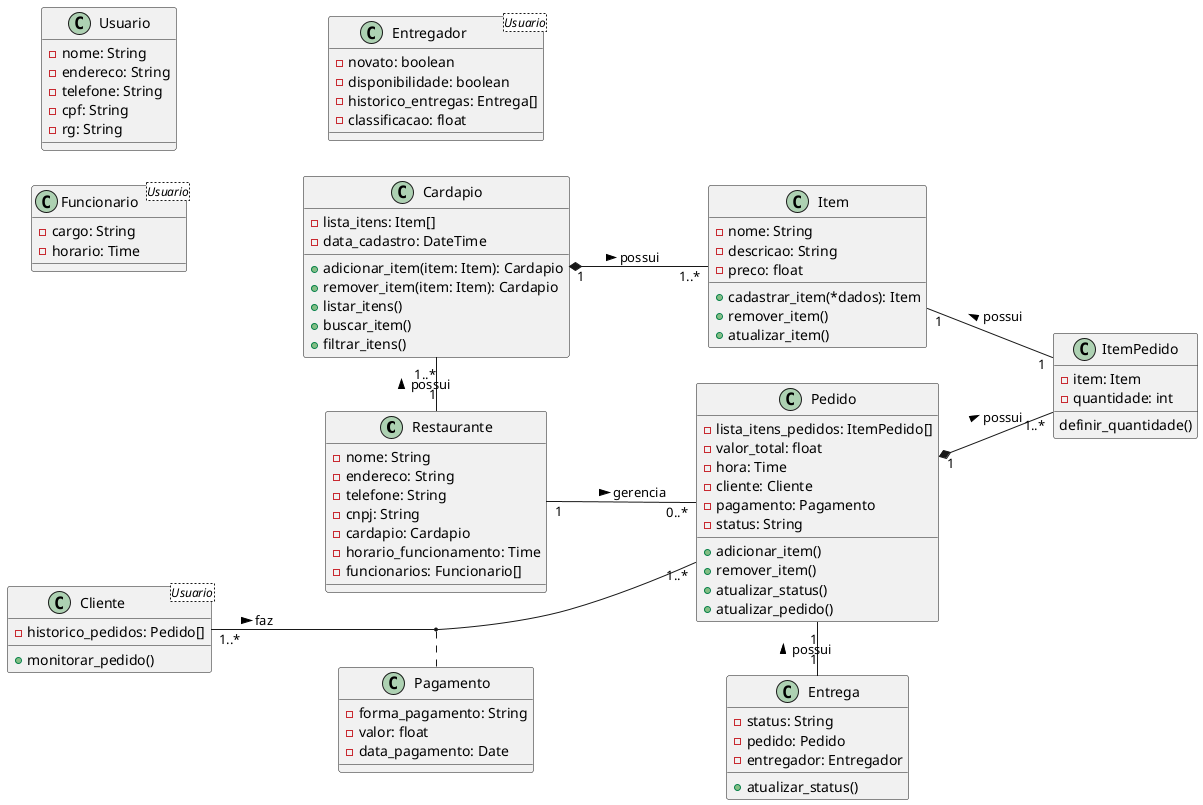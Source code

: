 @startuml
left to right direction

class Restaurante{
    -nome: String
    -endereco: String
    -telefone: String
    -cnpj: String
    -cardapio: Cardapio
    -horario_funcionamento: Time
    -funcionarios: Funcionario[]
}

class Cardapio{
    -lista_itens: Item[]
    -data_cadastro: DateTime
    +adicionar_item(item: Item): Cardapio
    +remover_item(item: Item): Cardapio
    +listar_itens()
    +buscar_item()
    +filtrar_itens()
}

class Item{
    -nome: String
    -descricao: String
    -preco: float
    +cadastrar_item(*dados): Item
    +remover_item()
    +atualizar_item()
}

class ItemPedido{
    -item: Item
    -quantidade: int
    definir_quantidade()
}

class Pedido{
    -lista_itens_pedidos: ItemPedido[]
    -valor_total: float
    -hora: Time
    -cliente: Cliente
    -pagamento: Pagamento
    -status: String
    +adicionar_item()
    +remover_item()
    +atualizar_status()
    +atualizar_pedido()
}

class Usuario{
    -nome: String
    -endereco: String
    -telefone: String
    -cpf: String
    -rg: String
}

class Cliente<Usuario>{
    -historico_pedidos: Pedido[]
    +monitorar_pedido() 
}

class Funcionario<Usuario>{
    -cargo: String
    -horario: Time
}

class Entregador<Usuario>{
    -novato: boolean
    -disponibilidade: boolean
    -historico_entregas: Entrega[]
    -classificacao: float
}

class Entrega{
    -status: String
    -pedido: Pedido
    -entregador: Entregador
    +atualizar_status()
}

class Pagamento{
    -forma_pagamento: String
    -valor: float
    -data_pagamento: Date
}

Cardapio "1"*--"1..*" Item: possui >
Pedido "1"*--"1..*" ItemPedido: possui >
ItemPedido "1"-up-"1" Item: possui >
Entrega "1"-left-"1" Pedido: possui > 
Cliente "1..*"--"1..*" Pedido: faz >
(Cliente, Pedido) .. Pagamento
Restaurante "1"-left-"1..*" Cardapio: possui >
Restaurante "1"-down-"0..*" Pedido: gerencia >
@enduml
